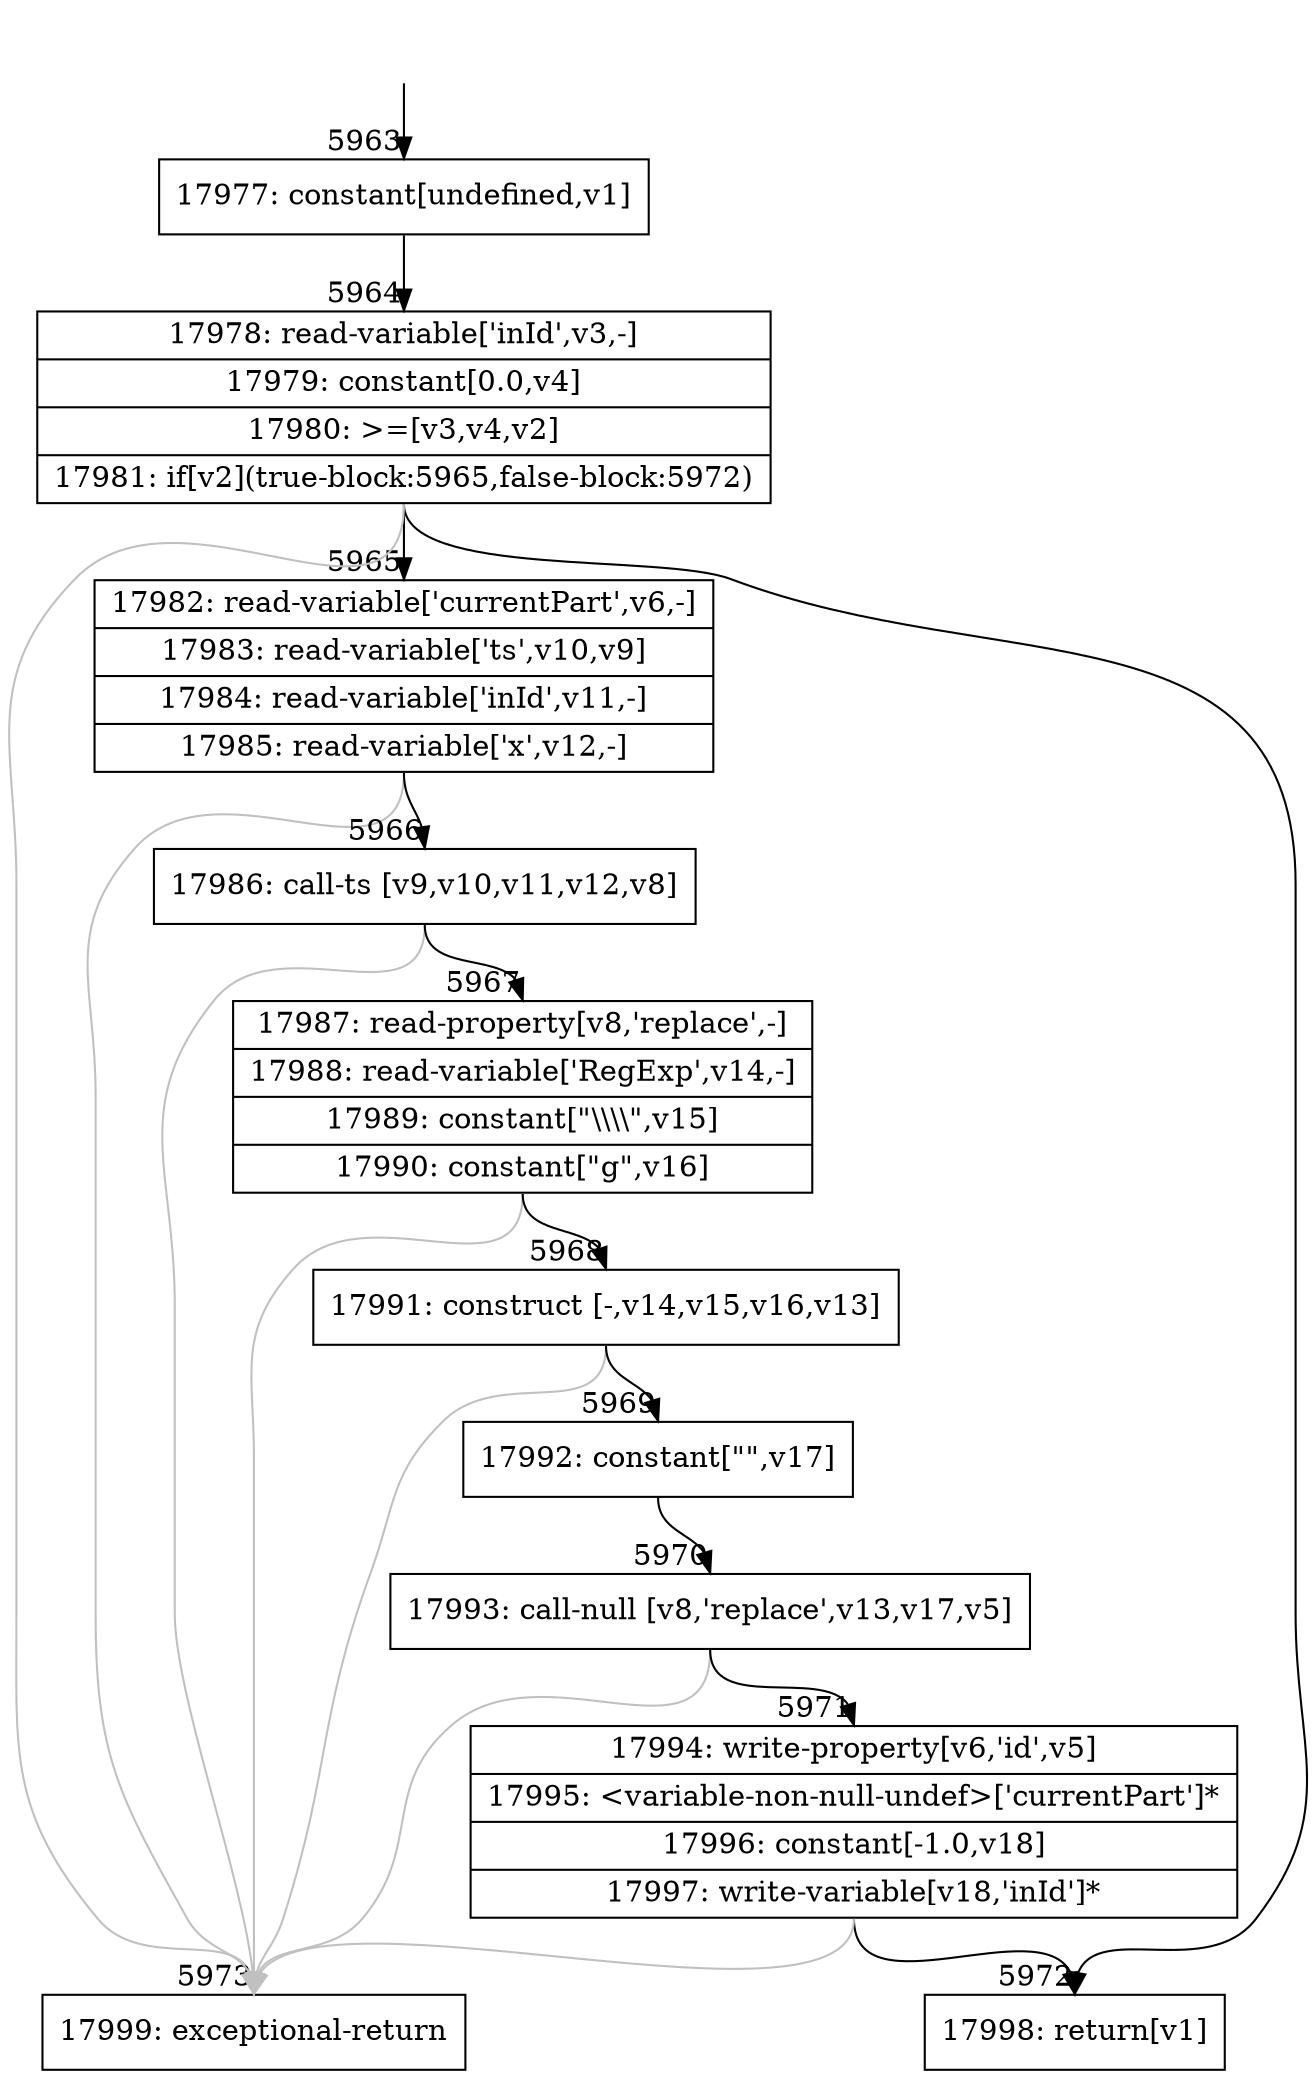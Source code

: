 digraph {
rankdir="TD"
BB_entry410[shape=none,label=""];
BB_entry410 -> BB5963 [tailport=s, headport=n, headlabel="    5963"]
BB5963 [shape=record label="{17977: constant[undefined,v1]}" ] 
BB5963 -> BB5964 [tailport=s, headport=n, headlabel="      5964"]
BB5964 [shape=record label="{17978: read-variable['inId',v3,-]|17979: constant[0.0,v4]|17980: \>=[v3,v4,v2]|17981: if[v2](true-block:5965,false-block:5972)}" ] 
BB5964 -> BB5965 [tailport=s, headport=n, headlabel="      5965"]
BB5964 -> BB5972 [tailport=s, headport=n, headlabel="      5972"]
BB5964 -> BB5973 [tailport=s, headport=n, color=gray, headlabel="      5973"]
BB5965 [shape=record label="{17982: read-variable['currentPart',v6,-]|17983: read-variable['ts',v10,v9]|17984: read-variable['inId',v11,-]|17985: read-variable['x',v12,-]}" ] 
BB5965 -> BB5966 [tailport=s, headport=n, headlabel="      5966"]
BB5965 -> BB5973 [tailport=s, headport=n, color=gray]
BB5966 [shape=record label="{17986: call-ts [v9,v10,v11,v12,v8]}" ] 
BB5966 -> BB5967 [tailport=s, headport=n, headlabel="      5967"]
BB5966 -> BB5973 [tailport=s, headport=n, color=gray]
BB5967 [shape=record label="{17987: read-property[v8,'replace',-]|17988: read-variable['RegExp',v14,-]|17989: constant[\"\\\\\\\\\",v15]|17990: constant[\"g\",v16]}" ] 
BB5967 -> BB5968 [tailport=s, headport=n, headlabel="      5968"]
BB5967 -> BB5973 [tailport=s, headport=n, color=gray]
BB5968 [shape=record label="{17991: construct [-,v14,v15,v16,v13]}" ] 
BB5968 -> BB5969 [tailport=s, headport=n, headlabel="      5969"]
BB5968 -> BB5973 [tailport=s, headport=n, color=gray]
BB5969 [shape=record label="{17992: constant[\"\",v17]}" ] 
BB5969 -> BB5970 [tailport=s, headport=n, headlabel="      5970"]
BB5970 [shape=record label="{17993: call-null [v8,'replace',v13,v17,v5]}" ] 
BB5970 -> BB5971 [tailport=s, headport=n, headlabel="      5971"]
BB5970 -> BB5973 [tailport=s, headport=n, color=gray]
BB5971 [shape=record label="{17994: write-property[v6,'id',v5]|17995: \<variable-non-null-undef\>['currentPart']*|17996: constant[-1.0,v18]|17997: write-variable[v18,'inId']*}" ] 
BB5971 -> BB5972 [tailport=s, headport=n]
BB5971 -> BB5973 [tailport=s, headport=n, color=gray]
BB5972 [shape=record label="{17998: return[v1]}" ] 
BB5973 [shape=record label="{17999: exceptional-return}" ] 
//#$~ 8681
}
